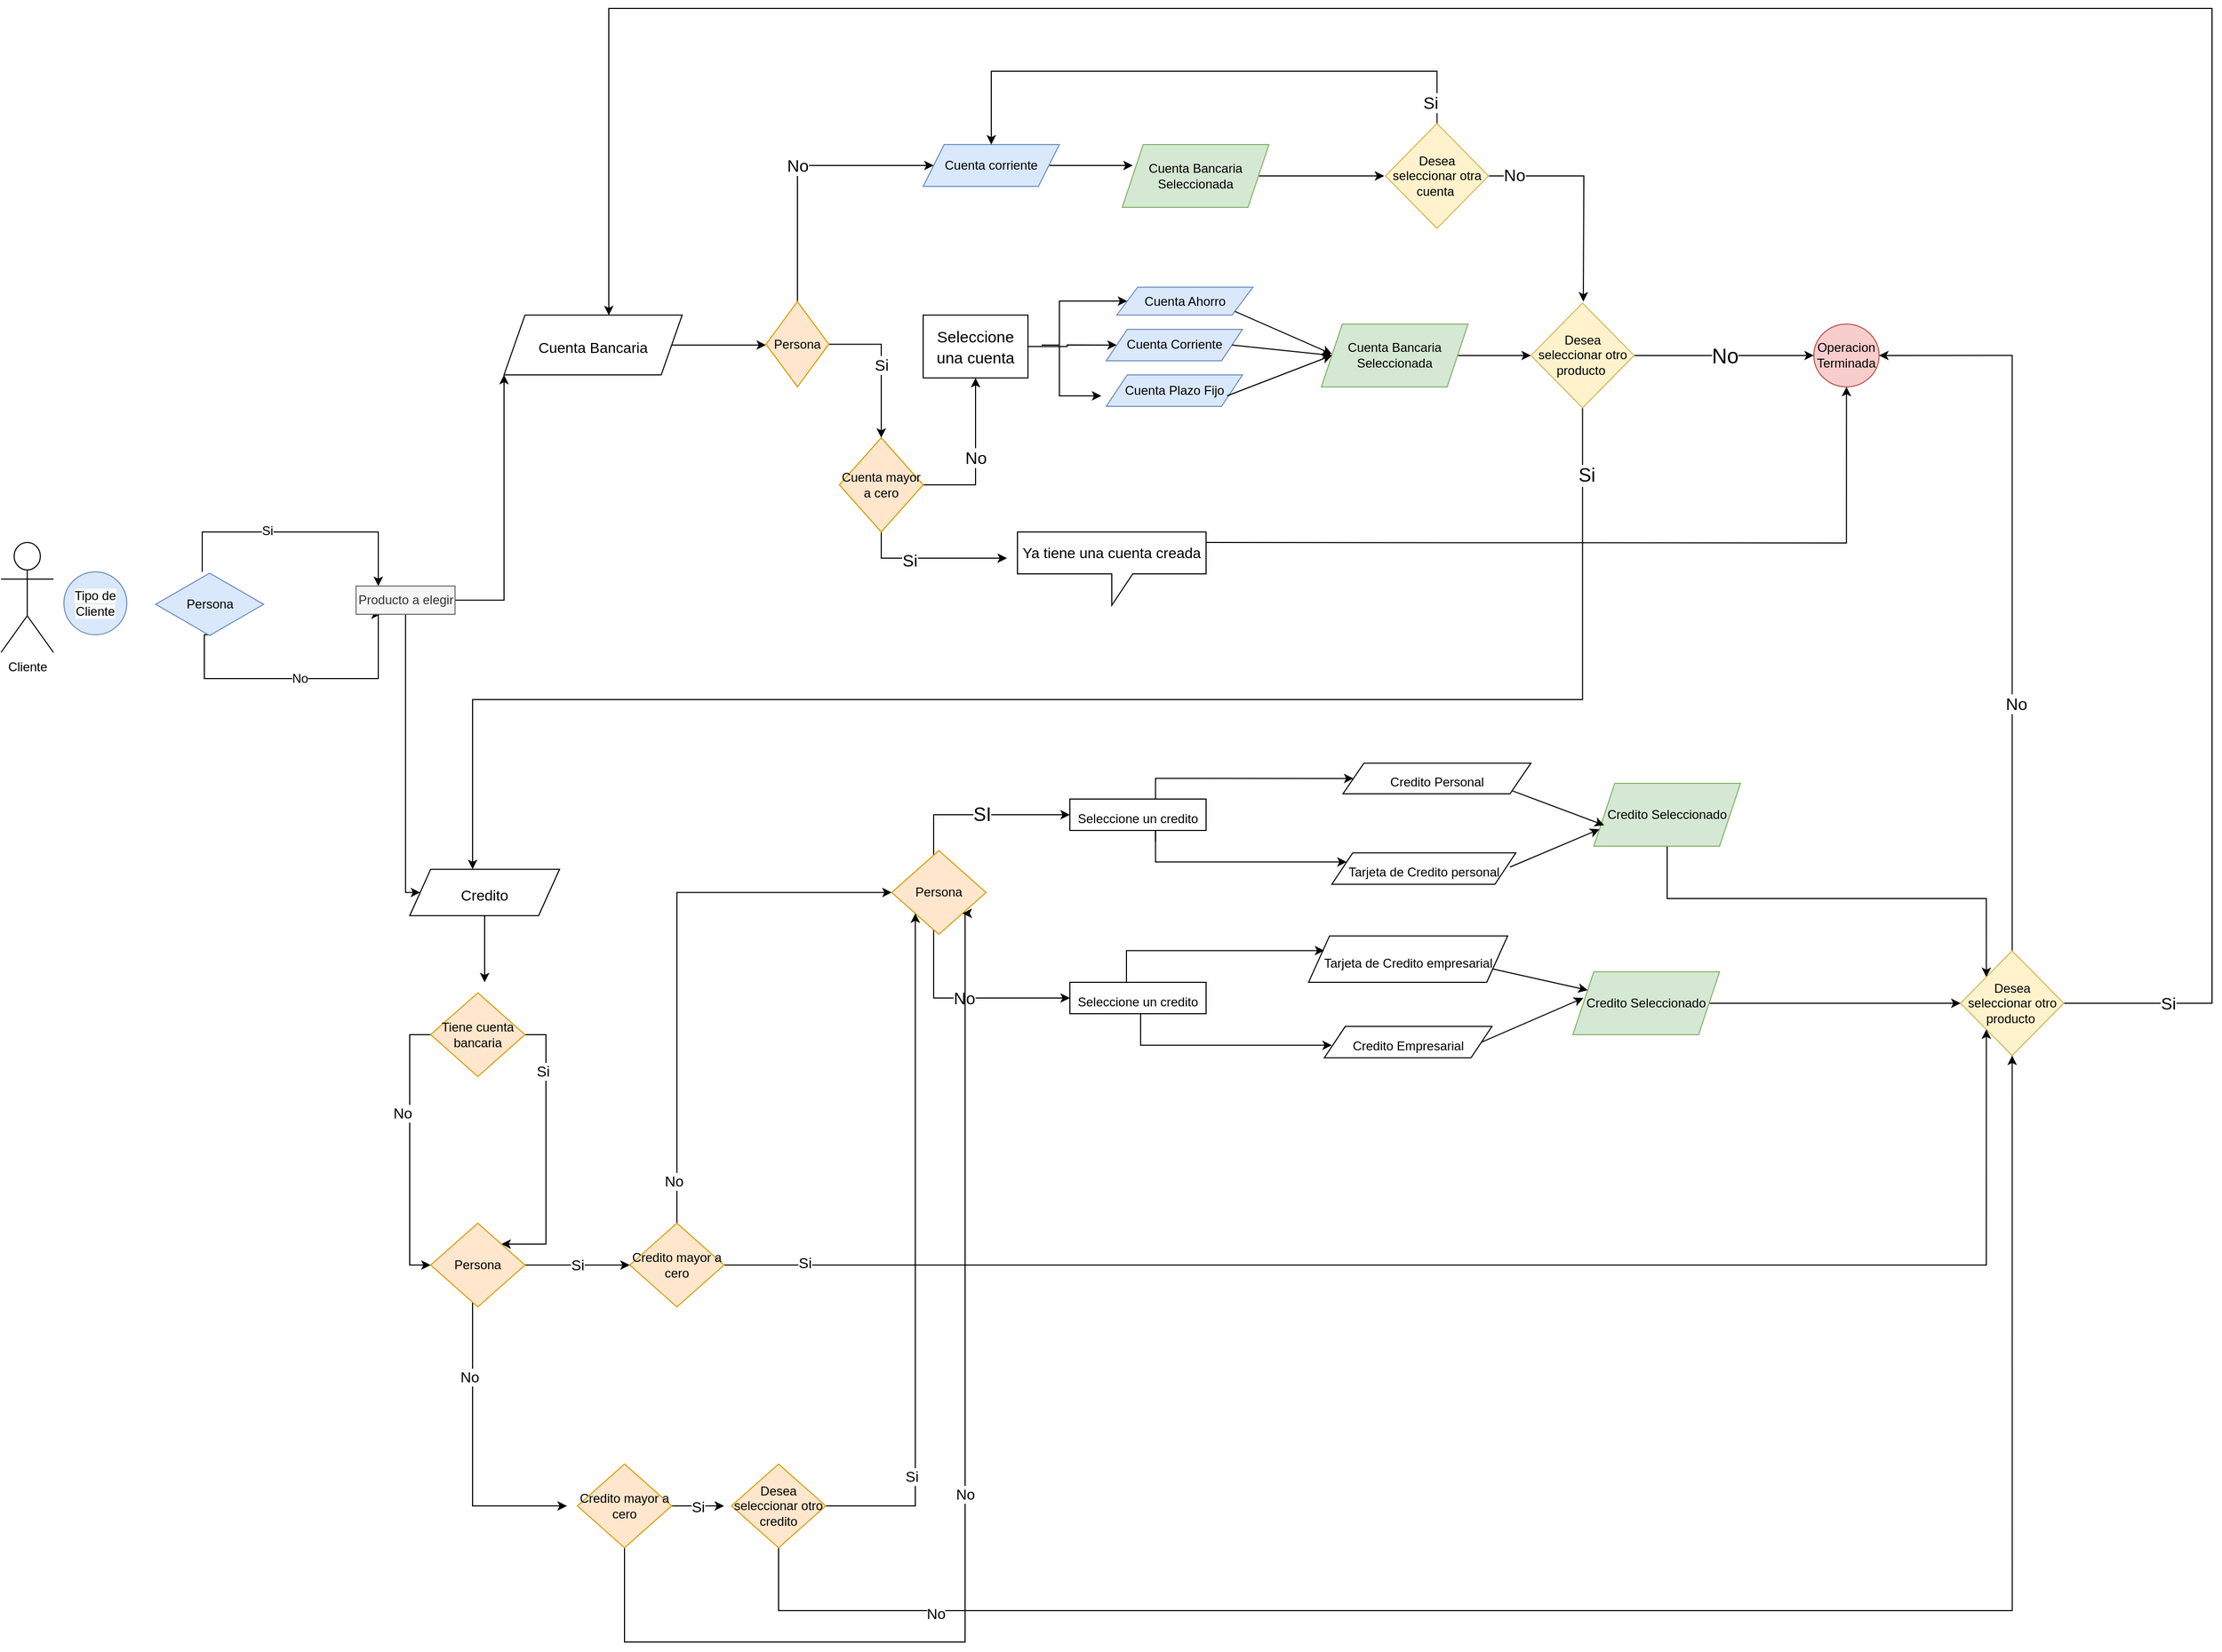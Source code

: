 <mxfile version="15.5.6" type="device"><diagram id="85hzBgnGjxEARyZUxA_-" name="Page-1"><mxGraphModel dx="2474" dy="1244" grid="1" gridSize="10" guides="1" tooltips="1" connect="1" arrows="1" fold="1" page="1" pageScale="1" pageWidth="827" pageHeight="1169" math="0" shadow="0"><root><mxCell id="0"/><mxCell id="1" parent="0"/><mxCell id="vWpga4-XHP09xisrrUFR-12" value="Cliente" style="shape=umlActor;verticalLabelPosition=bottom;verticalAlign=top;html=1;outlineConnect=0;" parent="1" vertex="1"><mxGeometry x="40" y="650" width="50" height="105" as="geometry"/></mxCell><mxCell id="ERQ8CNW1pSqCCjBBhdKQ-102" value="" style="edgeStyle=orthogonalEdgeStyle;rounded=0;orthogonalLoop=1;jettySize=auto;html=1;fontSize=12;" parent="1" source="vWpga4-XHP09xisrrUFR-52" target="ERQ8CNW1pSqCCjBBhdKQ-15" edge="1"><mxGeometry relative="1" as="geometry"><Array as="points"><mxPoint x="232" y="640"/><mxPoint x="400" y="640"/></Array></mxGeometry></mxCell><mxCell id="ERQ8CNW1pSqCCjBBhdKQ-103" value="Si" style="edgeLabel;html=1;align=center;verticalAlign=middle;resizable=0;points=[];fontSize=12;" parent="ERQ8CNW1pSqCCjBBhdKQ-102" vertex="1" connectable="0"><mxGeometry x="-0.229" y="1" relative="1" as="geometry"><mxPoint as="offset"/></mxGeometry></mxCell><mxCell id="ERQ8CNW1pSqCCjBBhdKQ-104" value="No" style="edgeStyle=orthogonalEdgeStyle;rounded=0;orthogonalLoop=1;jettySize=auto;html=1;fontSize=12;entryX=0.25;entryY=1;entryDx=0;entryDy=0;exitX=0.519;exitY=0.969;exitDx=0;exitDy=0;exitPerimeter=0;" parent="1" source="vWpga4-XHP09xisrrUFR-52" target="ERQ8CNW1pSqCCjBBhdKQ-15" edge="1"><mxGeometry relative="1" as="geometry"><mxPoint x="241.25" y="820" as="targetPoint"/><Array as="points"><mxPoint x="234" y="738"/><mxPoint x="234" y="780"/><mxPoint x="400" y="780"/><mxPoint x="400" y="719"/></Array></mxGeometry></mxCell><mxCell id="vWpga4-XHP09xisrrUFR-52" value="Persona" style="html=1;whiteSpace=wrap;aspect=fixed;shape=isoRectangle;fillColor=#dae8fc;strokeColor=#6c8ebf;" parent="1" vertex="1"><mxGeometry x="187.5" y="678.12" width="103.13" height="61.88" as="geometry"/></mxCell><mxCell id="ERQ8CNW1pSqCCjBBhdKQ-5" style="edgeStyle=orthogonalEdgeStyle;rounded=0;orthogonalLoop=1;jettySize=auto;html=1;exitX=1;exitY=0;exitDx=0;exitDy=0;exitPerimeter=0;entryX=1;entryY=0;entryDx=0;entryDy=0;entryPerimeter=0;" parent="1" edge="1"><mxGeometry relative="1" as="geometry"><mxPoint x="238.75" y="741.88" as="targetPoint"/><mxPoint x="238.75" y="741.88" as="sourcePoint"/><Array as="points"/></mxGeometry></mxCell><mxCell id="ERQ8CNW1pSqCCjBBhdKQ-1" value="&#10;&#10;&lt;span style=&quot;color: rgb(0, 0, 0); font-family: helvetica; font-size: 12px; font-style: normal; font-weight: 400; letter-spacing: normal; text-align: center; text-indent: 0px; text-transform: none; word-spacing: 0px; background-color: rgb(248, 249, 250); display: inline; float: none;&quot;&gt;Tipo de Cliente&lt;/span&gt;&#10;&#10;" style="ellipse;whiteSpace=wrap;html=1;aspect=fixed;fillColor=#dae8fc;strokeColor=#6c8ebf;" parent="1" vertex="1"><mxGeometry x="100" y="678.12" width="60" height="60" as="geometry"/></mxCell><mxCell id="ERQ8CNW1pSqCCjBBhdKQ-191" style="edgeStyle=orthogonalEdgeStyle;rounded=0;orthogonalLoop=1;jettySize=auto;html=1;fontSize=18;strokeWidth=1;" parent="1" source="ERQ8CNW1pSqCCjBBhdKQ-15" target="ERQ8CNW1pSqCCjBBhdKQ-75" edge="1"><mxGeometry relative="1" as="geometry"><Array as="points"><mxPoint x="520" y="705"/></Array></mxGeometry></mxCell><mxCell id="ERQ8CNW1pSqCCjBBhdKQ-279" style="edgeStyle=orthogonalEdgeStyle;rounded=0;orthogonalLoop=1;jettySize=auto;html=1;entryX=0;entryY=0.5;entryDx=0;entryDy=0;fontSize=16;strokeWidth=1;" parent="1" source="ERQ8CNW1pSqCCjBBhdKQ-15" target="ERQ8CNW1pSqCCjBBhdKQ-72" edge="1"><mxGeometry relative="1" as="geometry"><Array as="points"><mxPoint x="426" y="984"/></Array></mxGeometry></mxCell><mxCell id="ERQ8CNW1pSqCCjBBhdKQ-15" value="Producto a elegir" style="whiteSpace=wrap;html=1;fillColor=#f5f5f5;fontColor=#333333;strokeColor=#666666;" parent="1" vertex="1"><mxGeometry x="378.75" y="691.62" width="94.5" height="27" as="geometry"/></mxCell><mxCell id="ERQ8CNW1pSqCCjBBhdKQ-162" style="edgeStyle=orthogonalEdgeStyle;rounded=0;orthogonalLoop=1;jettySize=auto;html=1;entryX=0;entryY=0.5;entryDx=0;entryDy=0;fontSize=15;" parent="1" target="ERQ8CNW1pSqCCjBBhdKQ-33" edge="1"><mxGeometry relative="1" as="geometry"><mxPoint x="1033" y="461.5" as="sourcePoint"/><Array as="points"><mxPoint x="1050" y="461"/><mxPoint x="1050" y="420"/></Array></mxGeometry></mxCell><mxCell id="ERQ8CNW1pSqCCjBBhdKQ-164" style="edgeStyle=orthogonalEdgeStyle;rounded=0;orthogonalLoop=1;jettySize=auto;html=1;entryX=0;entryY=0.5;entryDx=0;entryDy=0;fontSize=15;exitX=1;exitY=0.5;exitDx=0;exitDy=0;" parent="1" source="ERQ8CNW1pSqCCjBBhdKQ-289" target="ERQ8CNW1pSqCCjBBhdKQ-30" edge="1"><mxGeometry relative="1" as="geometry"><mxPoint x="1033" y="461.5" as="sourcePoint"/></mxGeometry></mxCell><mxCell id="ERQ8CNW1pSqCCjBBhdKQ-165" style="edgeStyle=orthogonalEdgeStyle;rounded=0;orthogonalLoop=1;jettySize=auto;html=1;fontSize=15;" parent="1" edge="1"><mxGeometry relative="1" as="geometry"><mxPoint x="1033" y="461.5" as="sourcePoint"/><mxPoint x="1090" y="510" as="targetPoint"/><Array as="points"><mxPoint x="1050" y="461"/><mxPoint x="1050" y="510"/></Array></mxGeometry></mxCell><mxCell id="ERQ8CNW1pSqCCjBBhdKQ-30" value="Cuenta Corriente" style="shape=parallelogram;perimeter=parallelogramPerimeter;whiteSpace=wrap;html=1;fixedSize=1;fillColor=#dae8fc;strokeColor=#6c8ebf;" parent="1" vertex="1"><mxGeometry x="1094.75" y="446.44" width="130" height="30.01" as="geometry"/></mxCell><mxCell id="ERQ8CNW1pSqCCjBBhdKQ-32" value="Cuenta Plazo Fijo" style="shape=parallelogram;perimeter=parallelogramPerimeter;whiteSpace=wrap;html=1;fixedSize=1;fillColor=#dae8fc;strokeColor=#6c8ebf;" parent="1" vertex="1"><mxGeometry x="1094.75" y="490" width="130" height="30.01" as="geometry"/></mxCell><mxCell id="ERQ8CNW1pSqCCjBBhdKQ-33" value="Cuenta Ahorro" style="shape=parallelogram;perimeter=parallelogramPerimeter;whiteSpace=wrap;html=1;fixedSize=1;fillColor=#dae8fc;strokeColor=#6c8ebf;" parent="1" vertex="1"><mxGeometry x="1104.75" y="406.19" width="130" height="26.69" as="geometry"/></mxCell><mxCell id="ERQ8CNW1pSqCCjBBhdKQ-44" value="" style="edgeStyle=orthogonalEdgeStyle;rounded=0;orthogonalLoop=1;jettySize=auto;html=1;" parent="1" source="ERQ8CNW1pSqCCjBBhdKQ-38" target="ERQ8CNW1pSqCCjBBhdKQ-43" edge="1"><mxGeometry relative="1" as="geometry"/></mxCell><mxCell id="ERQ8CNW1pSqCCjBBhdKQ-38" value="Cuenta Bancaria Seleccionada" style="shape=parallelogram;perimeter=parallelogramPerimeter;whiteSpace=wrap;html=1;fixedSize=1;fillColor=#d5e8d4;strokeColor=#82b366;" parent="1" vertex="1"><mxGeometry x="1300" y="441.44" width="140" height="60" as="geometry"/></mxCell><mxCell id="ERQ8CNW1pSqCCjBBhdKQ-69" value="No" style="edgeStyle=orthogonalEdgeStyle;rounded=0;orthogonalLoop=1;jettySize=auto;html=1;fontSize=20;" parent="1" source="ERQ8CNW1pSqCCjBBhdKQ-43" target="ERQ8CNW1pSqCCjBBhdKQ-68" edge="1"><mxGeometry relative="1" as="geometry"/></mxCell><mxCell id="ERQ8CNW1pSqCCjBBhdKQ-199" style="edgeStyle=orthogonalEdgeStyle;rounded=0;orthogonalLoop=1;jettySize=auto;html=1;fontSize=18;strokeWidth=1;" parent="1" source="ERQ8CNW1pSqCCjBBhdKQ-43" edge="1"><mxGeometry relative="1" as="geometry"><mxPoint x="490" y="962" as="targetPoint"/><Array as="points"><mxPoint x="1549" y="800"/><mxPoint x="490" y="800"/><mxPoint x="490" y="962"/></Array></mxGeometry></mxCell><mxCell id="ERQ8CNW1pSqCCjBBhdKQ-200" value="Si" style="edgeLabel;html=1;align=center;verticalAlign=middle;resizable=0;points=[];fontSize=18;" parent="ERQ8CNW1pSqCCjBBhdKQ-199" vertex="1" connectable="0"><mxGeometry x="-0.915" y="3" relative="1" as="geometry"><mxPoint y="1" as="offset"/></mxGeometry></mxCell><mxCell id="ERQ8CNW1pSqCCjBBhdKQ-43" value="Desea seleccionar otro producto&amp;nbsp;" style="rhombus;whiteSpace=wrap;html=1;fillColor=#fff2cc;strokeColor=#d6b656;" parent="1" vertex="1"><mxGeometry x="1500" y="421.44" width="98.5" height="100" as="geometry"/></mxCell><mxCell id="ERQ8CNW1pSqCCjBBhdKQ-68" value="&lt;span&gt;Operacion Terminada&lt;/span&gt;" style="ellipse;whiteSpace=wrap;html=1;fillColor=#f8cecc;strokeColor=#b85450;" parent="1" vertex="1"><mxGeometry x="1770" y="441.44" width="62.25" height="60" as="geometry"/></mxCell><mxCell id="ERQ8CNW1pSqCCjBBhdKQ-307" style="edgeStyle=orthogonalEdgeStyle;rounded=0;orthogonalLoop=1;jettySize=auto;html=1;fontSize=14;strokeWidth=1;" parent="1" source="ERQ8CNW1pSqCCjBBhdKQ-72" edge="1"><mxGeometry relative="1" as="geometry"><mxPoint x="501.5" y="1070" as="targetPoint"/></mxGeometry></mxCell><mxCell id="ERQ8CNW1pSqCCjBBhdKQ-72" value="&lt;font style=&quot;font-size: 14px&quot;&gt;Credito&lt;/font&gt;" style="shape=parallelogram;perimeter=parallelogramPerimeter;whiteSpace=wrap;html=1;fixedSize=1;fontSize=20;" parent="1" vertex="1"><mxGeometry x="430" y="962.08" width="143" height="44.31" as="geometry"/></mxCell><mxCell id="ERQ8CNW1pSqCCjBBhdKQ-159" style="edgeStyle=orthogonalEdgeStyle;rounded=0;orthogonalLoop=1;jettySize=auto;html=1;fontSize=15;" parent="1" source="ERQ8CNW1pSqCCjBBhdKQ-75" edge="1"><mxGeometry relative="1" as="geometry"><mxPoint x="770" y="461.44" as="targetPoint"/></mxGeometry></mxCell><mxCell id="ERQ8CNW1pSqCCjBBhdKQ-75" value="&lt;span style=&quot;font-size: 14px&quot;&gt;Cuenta Bancaria&lt;/span&gt;" style="shape=parallelogram;perimeter=parallelogramPerimeter;whiteSpace=wrap;html=1;fixedSize=1;fontSize=20;" parent="1" vertex="1"><mxGeometry x="520" y="432.88" width="170" height="57.12" as="geometry"/></mxCell><mxCell id="ERQ8CNW1pSqCCjBBhdKQ-125" style="edgeStyle=orthogonalEdgeStyle;rounded=0;orthogonalLoop=1;jettySize=auto;html=1;entryX=0;entryY=0.5;entryDx=0;entryDy=0;fontSize=15;" parent="1" source="ERQ8CNW1pSqCCjBBhdKQ-77" target="ERQ8CNW1pSqCCjBBhdKQ-79" edge="1"><mxGeometry relative="1" as="geometry"><Array as="points"><mxPoint x="1141.75" y="935.69"/><mxPoint x="1141.75" y="909.69"/></Array></mxGeometry></mxCell><mxCell id="ERQ8CNW1pSqCCjBBhdKQ-126" style="edgeStyle=orthogonalEdgeStyle;rounded=0;orthogonalLoop=1;jettySize=auto;html=1;entryX=0;entryY=0.25;entryDx=0;entryDy=0;fontSize=15;" parent="1" source="ERQ8CNW1pSqCCjBBhdKQ-77" target="ERQ8CNW1pSqCCjBBhdKQ-87" edge="1"><mxGeometry relative="1" as="geometry"><Array as="points"><mxPoint x="1141.75" y="935.69"/><mxPoint x="1141.75" y="954.69"/></Array></mxGeometry></mxCell><mxCell id="ERQ8CNW1pSqCCjBBhdKQ-77" value="&lt;span style=&quot;font-size: 12px&quot;&gt;Seleccione un credito&lt;/span&gt;" style="whiteSpace=wrap;html=1;fontSize=20;" parent="1" vertex="1"><mxGeometry x="1060" y="895" width="130" height="30" as="geometry"/></mxCell><mxCell id="ERQ8CNW1pSqCCjBBhdKQ-79" value="&lt;font style=&quot;font-size: 12px&quot;&gt;Credito Personal&lt;/font&gt;" style="shape=parallelogram;perimeter=parallelogramPerimeter;whiteSpace=wrap;html=1;fixedSize=1;fontSize=20;" parent="1" vertex="1"><mxGeometry x="1320.63" y="860.69" width="179.37" height="29.31" as="geometry"/></mxCell><mxCell id="ERQ8CNW1pSqCCjBBhdKQ-87" value="&lt;font style=&quot;font-size: 12px&quot;&gt;Tarjeta de Credito personal&lt;/font&gt;" style="shape=parallelogram;perimeter=parallelogramPerimeter;whiteSpace=wrap;html=1;fixedSize=1;fontSize=20;" parent="1" vertex="1"><mxGeometry x="1310" y="946.39" width="175.63" height="30" as="geometry"/></mxCell><mxCell id="ERQ8CNW1pSqCCjBBhdKQ-143" value="Si" style="edgeStyle=orthogonalEdgeStyle;rounded=0;orthogonalLoop=1;jettySize=auto;html=1;entryX=0.5;entryY=0;entryDx=0;entryDy=0;fontSize=15;" parent="1" source="ERQ8CNW1pSqCCjBBhdKQ-105" target="ERQ8CNW1pSqCCjBBhdKQ-281" edge="1"><mxGeometry relative="1" as="geometry"><mxPoint x="910" y="461.445" as="targetPoint"/></mxGeometry></mxCell><mxCell id="ERQ8CNW1pSqCCjBBhdKQ-261" value="No" style="edgeStyle=orthogonalEdgeStyle;rounded=0;orthogonalLoop=1;jettySize=auto;html=1;fontSize=16;strokeWidth=1;" parent="1" source="ERQ8CNW1pSqCCjBBhdKQ-105" target="ERQ8CNW1pSqCCjBBhdKQ-111" edge="1"><mxGeometry relative="1" as="geometry"><mxPoint x="800" y="340.72" as="targetPoint"/><Array as="points"><mxPoint x="800" y="290"/></Array></mxGeometry></mxCell><mxCell id="ERQ8CNW1pSqCCjBBhdKQ-105" value="Persona" style="rhombus;whiteSpace=wrap;html=1;strokeColor=#d79b00;fillColor=#ffe6cc;" parent="1" vertex="1"><mxGeometry x="770" y="420" width="60" height="81.44" as="geometry"/></mxCell><mxCell id="ERQ8CNW1pSqCCjBBhdKQ-255" style="edgeStyle=orthogonalEdgeStyle;rounded=0;orthogonalLoop=1;jettySize=auto;html=1;fontSize=16;strokeWidth=1;" parent="1" source="ERQ8CNW1pSqCCjBBhdKQ-111" edge="1"><mxGeometry relative="1" as="geometry"><mxPoint x="1120" y="290" as="targetPoint"/></mxGeometry></mxCell><mxCell id="ERQ8CNW1pSqCCjBBhdKQ-111" value="Cuenta corriente" style="shape=parallelogram;perimeter=parallelogramPerimeter;whiteSpace=wrap;html=1;fixedSize=1;strokeColor=#6c8ebf;fillColor=#dae8fc;" parent="1" vertex="1"><mxGeometry x="920" y="270" width="130" height="40" as="geometry"/></mxCell><mxCell id="ERQ8CNW1pSqCCjBBhdKQ-116" value="&lt;font style=&quot;font-size: 12px&quot;&gt;Credito Empresarial&lt;/font&gt;" style="shape=parallelogram;perimeter=parallelogramPerimeter;whiteSpace=wrap;html=1;fixedSize=1;fontSize=20;" parent="1" vertex="1"><mxGeometry x="1302.81" y="1112.18" width="160" height="29.98" as="geometry"/></mxCell><mxCell id="ERQ8CNW1pSqCCjBBhdKQ-204" value="SI" style="edgeStyle=orthogonalEdgeStyle;rounded=0;orthogonalLoop=1;jettySize=auto;html=1;entryX=0;entryY=0.5;entryDx=0;entryDy=0;fontSize=18;strokeWidth=1;" parent="1" source="ERQ8CNW1pSqCCjBBhdKQ-117" target="ERQ8CNW1pSqCCjBBhdKQ-77" edge="1"><mxGeometry relative="1" as="geometry"><Array as="points"><mxPoint x="930" y="910"/></Array></mxGeometry></mxCell><mxCell id="ERQ8CNW1pSqCCjBBhdKQ-212" style="edgeStyle=orthogonalEdgeStyle;rounded=0;orthogonalLoop=1;jettySize=auto;html=1;entryX=0;entryY=0.5;entryDx=0;entryDy=0;fontSize=18;strokeWidth=1;" parent="1" source="ERQ8CNW1pSqCCjBBhdKQ-117" target="ERQ8CNW1pSqCCjBBhdKQ-211" edge="1"><mxGeometry relative="1" as="geometry"><Array as="points"><mxPoint x="930" y="1085"/></Array></mxGeometry></mxCell><mxCell id="ERQ8CNW1pSqCCjBBhdKQ-213" value="&lt;font style=&quot;font-size: 16px&quot;&gt;No&lt;/font&gt;" style="edgeLabel;html=1;align=center;verticalAlign=middle;resizable=0;points=[];fontSize=18;" parent="ERQ8CNW1pSqCCjBBhdKQ-212" vertex="1" connectable="0"><mxGeometry x="-0.038" relative="1" as="geometry"><mxPoint as="offset"/></mxGeometry></mxCell><mxCell id="ERQ8CNW1pSqCCjBBhdKQ-117" value="Persona" style="rhombus;whiteSpace=wrap;html=1;strokeColor=#d79b00;fillColor=#ffe6cc;" parent="1" vertex="1"><mxGeometry x="890" y="944.23" width="90" height="80" as="geometry"/></mxCell><mxCell id="ERQ8CNW1pSqCCjBBhdKQ-272" style="edgeStyle=orthogonalEdgeStyle;rounded=0;orthogonalLoop=1;jettySize=auto;html=1;fontSize=16;strokeWidth=1;exitX=0.5;exitY=1;exitDx=0;exitDy=0;entryX=0;entryY=0;entryDx=0;entryDy=0;" parent="1" source="ERQ8CNW1pSqCCjBBhdKQ-127" target="ERQ8CNW1pSqCCjBBhdKQ-128" edge="1"><mxGeometry relative="1" as="geometry"><mxPoint x="1890" y="1030" as="targetPoint"/></mxGeometry></mxCell><mxCell id="ERQ8CNW1pSqCCjBBhdKQ-127" value="Credito Seleccionado" style="shape=parallelogram;perimeter=parallelogramPerimeter;whiteSpace=wrap;html=1;fixedSize=1;fillColor=#d5e8d4;strokeColor=#82b366;" parent="1" vertex="1"><mxGeometry x="1560" y="880" width="140" height="60" as="geometry"/></mxCell><mxCell id="ERQ8CNW1pSqCCjBBhdKQ-232" style="edgeStyle=orthogonalEdgeStyle;rounded=0;orthogonalLoop=1;jettySize=auto;html=1;fontSize=16;strokeWidth=1;" parent="1" source="ERQ8CNW1pSqCCjBBhdKQ-128" edge="1"><mxGeometry relative="1" as="geometry"><mxPoint x="620" y="433" as="targetPoint"/><Array as="points"><mxPoint x="2150" y="1090"/><mxPoint x="2150" y="140"/><mxPoint x="620" y="140"/></Array></mxGeometry></mxCell><mxCell id="ERQ8CNW1pSqCCjBBhdKQ-233" value="Si" style="edgeLabel;html=1;align=center;verticalAlign=middle;resizable=0;points=[];fontSize=16;" parent="ERQ8CNW1pSqCCjBBhdKQ-232" vertex="1" connectable="0"><mxGeometry x="-0.932" relative="1" as="geometry"><mxPoint as="offset"/></mxGeometry></mxCell><mxCell id="ERQ8CNW1pSqCCjBBhdKQ-234" style="edgeStyle=orthogonalEdgeStyle;rounded=0;orthogonalLoop=1;jettySize=auto;html=1;entryX=1;entryY=0.5;entryDx=0;entryDy=0;fontSize=16;strokeWidth=1;" parent="1" source="ERQ8CNW1pSqCCjBBhdKQ-128" target="ERQ8CNW1pSqCCjBBhdKQ-68" edge="1"><mxGeometry relative="1" as="geometry"><Array as="points"><mxPoint x="1959" y="471"/></Array></mxGeometry></mxCell><mxCell id="ERQ8CNW1pSqCCjBBhdKQ-235" value="No" style="edgeLabel;html=1;align=center;verticalAlign=middle;resizable=0;points=[];fontSize=16;" parent="ERQ8CNW1pSqCCjBBhdKQ-234" vertex="1" connectable="0"><mxGeometry x="-0.325" y="-3" relative="1" as="geometry"><mxPoint y="-1" as="offset"/></mxGeometry></mxCell><mxCell id="ERQ8CNW1pSqCCjBBhdKQ-128" value="Desea seleccionar otro producto&amp;nbsp;" style="rhombus;whiteSpace=wrap;html=1;fillColor=#fff2cc;strokeColor=#d6b656;" parent="1" vertex="1"><mxGeometry x="1910" y="1040.0" width="98.5" height="100" as="geometry"/></mxCell><mxCell id="ERQ8CNW1pSqCCjBBhdKQ-147" value="&lt;font style=&quot;font-size: 12px&quot;&gt;Tarjeta de Credito empresarial&lt;/font&gt;" style="shape=parallelogram;perimeter=parallelogramPerimeter;whiteSpace=wrap;html=1;fixedSize=1;fontSize=20;" parent="1" vertex="1"><mxGeometry x="1287.81" y="1025.69" width="190" height="44.29" as="geometry"/></mxCell><mxCell id="ERQ8CNW1pSqCCjBBhdKQ-180" value="" style="endArrow=classic;html=1;rounded=0;fontSize=15;entryX=0;entryY=0.5;entryDx=0;entryDy=0;" parent="1" target="ERQ8CNW1pSqCCjBBhdKQ-38" edge="1"><mxGeometry width="50" height="50" relative="1" as="geometry"><mxPoint x="1210" y="510" as="sourcePoint"/><mxPoint x="920" y="600" as="targetPoint"/></mxGeometry></mxCell><mxCell id="ERQ8CNW1pSqCCjBBhdKQ-181" value="" style="endArrow=classic;html=1;rounded=0;fontSize=15;entryX=0;entryY=0.5;entryDx=0;entryDy=0;exitX=1;exitY=0.5;exitDx=0;exitDy=0;" parent="1" source="ERQ8CNW1pSqCCjBBhdKQ-30" target="ERQ8CNW1pSqCCjBBhdKQ-38" edge="1"><mxGeometry width="50" height="50" relative="1" as="geometry"><mxPoint x="1230.38" y="471.44" as="sourcePoint"/><mxPoint x="1330.38" y="432.88" as="targetPoint"/></mxGeometry></mxCell><mxCell id="ERQ8CNW1pSqCCjBBhdKQ-182" value="" style="endArrow=classic;html=1;rounded=0;fontSize=15;exitX=1;exitY=1;exitDx=0;exitDy=0;" parent="1" source="ERQ8CNW1pSqCCjBBhdKQ-33" edge="1"><mxGeometry width="50" height="50" relative="1" as="geometry"><mxPoint x="1224.75" y="471.445" as="sourcePoint"/><mxPoint x="1310" y="470" as="targetPoint"/></mxGeometry></mxCell><mxCell id="ERQ8CNW1pSqCCjBBhdKQ-211" value="&lt;span style=&quot;font-size: 12px&quot;&gt;Seleccione un credito&lt;/span&gt;" style="whiteSpace=wrap;html=1;fontSize=20;" parent="1" vertex="1"><mxGeometry x="1060" y="1070" width="130" height="30" as="geometry"/></mxCell><mxCell id="ERQ8CNW1pSqCCjBBhdKQ-214" style="edgeStyle=orthogonalEdgeStyle;rounded=0;orthogonalLoop=1;jettySize=auto;html=1;entryX=0;entryY=0.25;entryDx=0;entryDy=0;fontSize=15;" parent="1" edge="1"><mxGeometry relative="1" as="geometry"><mxPoint x="1127.516" y="1100" as="sourcePoint"/><mxPoint x="1310.002" y="1130.102" as="targetPoint"/><Array as="points"><mxPoint x="1127.56" y="1110.69"/><mxPoint x="1127.56" y="1129.69"/></Array></mxGeometry></mxCell><mxCell id="ERQ8CNW1pSqCCjBBhdKQ-215" style="edgeStyle=orthogonalEdgeStyle;rounded=0;orthogonalLoop=1;jettySize=auto;html=1;entryX=0;entryY=0.5;entryDx=0;entryDy=0;fontSize=15;" parent="1" edge="1"><mxGeometry relative="1" as="geometry"><mxPoint x="1114" y="1070" as="sourcePoint"/><mxPoint x="1302.81" y="1039.695" as="targetPoint"/><Array as="points"><mxPoint x="1114" y="1040"/></Array></mxGeometry></mxCell><mxCell id="ERQ8CNW1pSqCCjBBhdKQ-223" value="" style="endArrow=classic;html=1;rounded=0;fontSize=16;strokeWidth=1;entryX=0;entryY=0.75;entryDx=0;entryDy=0;" parent="1" target="ERQ8CNW1pSqCCjBBhdKQ-127" edge="1"><mxGeometry width="50" height="50" relative="1" as="geometry"><mxPoint x="1480" y="960" as="sourcePoint"/><mxPoint x="1560" y="920" as="targetPoint"/></mxGeometry></mxCell><mxCell id="ERQ8CNW1pSqCCjBBhdKQ-224" value="" style="endArrow=classic;html=1;rounded=0;fontSize=16;strokeWidth=1;exitX=1;exitY=1;exitDx=0;exitDy=0;entryX=0.071;entryY=0.667;entryDx=0;entryDy=0;entryPerimeter=0;" parent="1" source="ERQ8CNW1pSqCCjBBhdKQ-79" target="ERQ8CNW1pSqCCjBBhdKQ-127" edge="1"><mxGeometry width="50" height="50" relative="1" as="geometry"><mxPoint x="1490" y="970" as="sourcePoint"/><mxPoint x="1570" y="930" as="targetPoint"/></mxGeometry></mxCell><mxCell id="ERQ8CNW1pSqCCjBBhdKQ-231" style="edgeStyle=orthogonalEdgeStyle;rounded=0;orthogonalLoop=1;jettySize=auto;html=1;entryX=0;entryY=0.5;entryDx=0;entryDy=0;fontSize=16;strokeWidth=1;" parent="1" source="ERQ8CNW1pSqCCjBBhdKQ-226" target="ERQ8CNW1pSqCCjBBhdKQ-128" edge="1"><mxGeometry relative="1" as="geometry"/></mxCell><mxCell id="ERQ8CNW1pSqCCjBBhdKQ-226" value="Credito Seleccionado" style="shape=parallelogram;perimeter=parallelogramPerimeter;whiteSpace=wrap;html=1;fixedSize=1;fillColor=#d5e8d4;strokeColor=#82b366;" parent="1" vertex="1"><mxGeometry x="1540" y="1060" width="140" height="60" as="geometry"/></mxCell><mxCell id="ERQ8CNW1pSqCCjBBhdKQ-228" value="" style="endArrow=classic;html=1;rounded=0;fontSize=16;strokeWidth=1;exitX=1;exitY=0.75;exitDx=0;exitDy=0;" parent="1" source="ERQ8CNW1pSqCCjBBhdKQ-147" target="ERQ8CNW1pSqCCjBBhdKQ-226" edge="1"><mxGeometry width="50" height="50" relative="1" as="geometry"><mxPoint x="1420" y="1100" as="sourcePoint"/><mxPoint x="1470" y="1050" as="targetPoint"/></mxGeometry></mxCell><mxCell id="ERQ8CNW1pSqCCjBBhdKQ-229" value="" style="endArrow=classic;html=1;rounded=0;fontSize=16;strokeWidth=1;exitX=1;exitY=0.5;exitDx=0;exitDy=0;" parent="1" source="ERQ8CNW1pSqCCjBBhdKQ-116" edge="1"><mxGeometry width="50" height="50" relative="1" as="geometry"><mxPoint x="1500" y="1135" as="sourcePoint"/><mxPoint x="1550" y="1085" as="targetPoint"/></mxGeometry></mxCell><mxCell id="ERQ8CNW1pSqCCjBBhdKQ-258" style="edgeStyle=orthogonalEdgeStyle;rounded=0;orthogonalLoop=1;jettySize=auto;html=1;fontSize=16;strokeWidth=1;" parent="1" source="ERQ8CNW1pSqCCjBBhdKQ-244" edge="1"><mxGeometry relative="1" as="geometry"><mxPoint x="1360" y="300" as="targetPoint"/></mxGeometry></mxCell><mxCell id="ERQ8CNW1pSqCCjBBhdKQ-244" value="Cuenta Bancaria Seleccionada" style="shape=parallelogram;perimeter=parallelogramPerimeter;whiteSpace=wrap;html=1;fixedSize=1;fillColor=#d5e8d4;strokeColor=#82b366;" parent="1" vertex="1"><mxGeometry x="1110" y="270" width="140" height="60" as="geometry"/></mxCell><mxCell id="ERQ8CNW1pSqCCjBBhdKQ-246" style="edgeStyle=orthogonalEdgeStyle;rounded=0;orthogonalLoop=1;jettySize=auto;html=1;entryX=0.5;entryY=0;entryDx=0;entryDy=0;fontSize=16;strokeWidth=1;" parent="1" source="ERQ8CNW1pSqCCjBBhdKQ-245" target="ERQ8CNW1pSqCCjBBhdKQ-111" edge="1"><mxGeometry relative="1" as="geometry"><Array as="points"><mxPoint x="1410" y="200"/><mxPoint x="985" y="200"/></Array></mxGeometry></mxCell><mxCell id="ERQ8CNW1pSqCCjBBhdKQ-247" value="Si" style="edgeLabel;html=1;align=center;verticalAlign=middle;resizable=0;points=[];fontSize=16;" parent="ERQ8CNW1pSqCCjBBhdKQ-246" vertex="1" connectable="0"><mxGeometry x="-0.289" y="-2" relative="1" as="geometry"><mxPoint x="137" y="32" as="offset"/></mxGeometry></mxCell><mxCell id="ERQ8CNW1pSqCCjBBhdKQ-248" style="edgeStyle=orthogonalEdgeStyle;rounded=0;orthogonalLoop=1;jettySize=auto;html=1;fontSize=16;strokeWidth=1;" parent="1" source="ERQ8CNW1pSqCCjBBhdKQ-245" edge="1"><mxGeometry relative="1" as="geometry"><mxPoint x="1550" y="420" as="targetPoint"/></mxGeometry></mxCell><mxCell id="ERQ8CNW1pSqCCjBBhdKQ-249" value="No" style="edgeLabel;html=1;align=center;verticalAlign=middle;resizable=0;points=[];fontSize=16;" parent="ERQ8CNW1pSqCCjBBhdKQ-248" vertex="1" connectable="0"><mxGeometry x="-0.768" y="1" relative="1" as="geometry"><mxPoint as="offset"/></mxGeometry></mxCell><mxCell id="ERQ8CNW1pSqCCjBBhdKQ-245" value="Desea seleccionar otra cuenta&amp;nbsp;" style="rhombus;whiteSpace=wrap;html=1;fillColor=#fff2cc;strokeColor=#d6b656;" parent="1" vertex="1"><mxGeometry x="1361.07" y="250" width="98.5" height="100" as="geometry"/></mxCell><mxCell id="ERQ8CNW1pSqCCjBBhdKQ-308" style="edgeStyle=orthogonalEdgeStyle;rounded=0;orthogonalLoop=1;jettySize=auto;html=1;entryX=0;entryY=0.5;entryDx=0;entryDy=0;fontSize=14;strokeWidth=1;" parent="1" source="ERQ8CNW1pSqCCjBBhdKQ-262" target="ERQ8CNW1pSqCCjBBhdKQ-294" edge="1"><mxGeometry relative="1" as="geometry"><Array as="points"><mxPoint x="430" y="1120"/><mxPoint x="430" y="1340"/></Array></mxGeometry></mxCell><mxCell id="ERQ8CNW1pSqCCjBBhdKQ-309" value="No" style="edgeLabel;html=1;align=center;verticalAlign=middle;resizable=0;points=[];fontSize=14;" parent="ERQ8CNW1pSqCCjBBhdKQ-308" vertex="1" connectable="0"><mxGeometry x="-0.272" y="-7" relative="1" as="geometry"><mxPoint as="offset"/></mxGeometry></mxCell><mxCell id="ERQ8CNW1pSqCCjBBhdKQ-310" style="edgeStyle=orthogonalEdgeStyle;rounded=0;orthogonalLoop=1;jettySize=auto;html=1;entryX=1;entryY=0;entryDx=0;entryDy=0;fontSize=14;strokeWidth=1;" parent="1" source="ERQ8CNW1pSqCCjBBhdKQ-262" target="ERQ8CNW1pSqCCjBBhdKQ-294" edge="1"><mxGeometry relative="1" as="geometry"><Array as="points"><mxPoint x="560" y="1120"/><mxPoint x="560" y="1320"/></Array></mxGeometry></mxCell><mxCell id="ERQ8CNW1pSqCCjBBhdKQ-311" value="Si" style="edgeLabel;html=1;align=center;verticalAlign=middle;resizable=0;points=[];fontSize=14;" parent="ERQ8CNW1pSqCCjBBhdKQ-310" vertex="1" connectable="0"><mxGeometry x="-0.584" y="-3" relative="1" as="geometry"><mxPoint as="offset"/></mxGeometry></mxCell><mxCell id="ERQ8CNW1pSqCCjBBhdKQ-262" value="Tiene cuenta bancaria" style="rhombus;whiteSpace=wrap;html=1;strokeColor=#d79b00;fillColor=#ffe6cc;" parent="1" vertex="1"><mxGeometry x="450" y="1080" width="90" height="80" as="geometry"/></mxCell><mxCell id="ERQ8CNW1pSqCCjBBhdKQ-286" style="edgeStyle=orthogonalEdgeStyle;rounded=0;orthogonalLoop=1;jettySize=auto;html=1;fontSize=16;strokeWidth=1;" parent="1" source="ERQ8CNW1pSqCCjBBhdKQ-281" edge="1"><mxGeometry relative="1" as="geometry"><mxPoint x="1000" y="665" as="targetPoint"/><Array as="points"><mxPoint x="880" y="665"/></Array></mxGeometry></mxCell><mxCell id="ERQ8CNW1pSqCCjBBhdKQ-287" value="Si" style="edgeLabel;html=1;align=center;verticalAlign=middle;resizable=0;points=[];fontSize=16;" parent="ERQ8CNW1pSqCCjBBhdKQ-286" vertex="1" connectable="0"><mxGeometry x="-0.296" y="-2" relative="1" as="geometry"><mxPoint x="1" as="offset"/></mxGeometry></mxCell><mxCell id="ERQ8CNW1pSqCCjBBhdKQ-288" value="No" style="edgeStyle=orthogonalEdgeStyle;rounded=0;orthogonalLoop=1;jettySize=auto;html=1;fontSize=16;strokeWidth=1;entryX=0.5;entryY=1;entryDx=0;entryDy=0;" parent="1" source="ERQ8CNW1pSqCCjBBhdKQ-281" target="ERQ8CNW1pSqCCjBBhdKQ-289" edge="1"><mxGeometry relative="1" as="geometry"><mxPoint x="960" y="595" as="targetPoint"/><Array as="points"><mxPoint x="970" y="595"/></Array></mxGeometry></mxCell><mxCell id="ERQ8CNW1pSqCCjBBhdKQ-281" value="Cuenta mayor a cero" style="rhombus;whiteSpace=wrap;html=1;strokeColor=#d79b00;fillColor=#ffe6cc;" parent="1" vertex="1"><mxGeometry x="840" y="550" width="80" height="90" as="geometry"/></mxCell><mxCell id="ERQ8CNW1pSqCCjBBhdKQ-285" style="edgeStyle=orthogonalEdgeStyle;rounded=0;orthogonalLoop=1;jettySize=auto;html=1;entryX=0.5;entryY=1;entryDx=0;entryDy=0;fontSize=16;strokeWidth=1;" parent="1" target="ERQ8CNW1pSqCCjBBhdKQ-68" edge="1"><mxGeometry relative="1" as="geometry"><mxPoint x="1190" y="650" as="sourcePoint"/></mxGeometry></mxCell><mxCell id="ERQ8CNW1pSqCCjBBhdKQ-289" value="&lt;font style=&quot;font-size: 15px&quot;&gt;Seleccione una cuenta&lt;/font&gt;" style="rounded=0;whiteSpace=wrap;html=1;labelBackgroundColor=none;fontSize=16;" parent="1" vertex="1"><mxGeometry x="920" y="432.88" width="100" height="60" as="geometry"/></mxCell><mxCell id="ERQ8CNW1pSqCCjBBhdKQ-290" value="&lt;span&gt;Ya tiene una cuenta creada&lt;/span&gt;" style="shape=callout;whiteSpace=wrap;html=1;perimeter=calloutPerimeter;labelBackgroundColor=none;fontSize=14;" parent="1" vertex="1"><mxGeometry x="1010" y="640" width="180" height="70" as="geometry"/></mxCell><mxCell id="ERQ8CNW1pSqCCjBBhdKQ-314" style="edgeStyle=orthogonalEdgeStyle;rounded=0;orthogonalLoop=1;jettySize=auto;html=1;fontSize=14;strokeWidth=1;entryX=0;entryY=1;entryDx=0;entryDy=0;" parent="1" source="ERQ8CNW1pSqCCjBBhdKQ-293" target="ERQ8CNW1pSqCCjBBhdKQ-128" edge="1"><mxGeometry relative="1" as="geometry"><mxPoint x="1892.667" y="1130" as="targetPoint"/></mxGeometry></mxCell><mxCell id="ERQ8CNW1pSqCCjBBhdKQ-315" value="Si" style="edgeLabel;html=1;align=center;verticalAlign=middle;resizable=0;points=[];fontSize=14;" parent="ERQ8CNW1pSqCCjBBhdKQ-314" vertex="1" connectable="0"><mxGeometry x="-0.894" y="2" relative="1" as="geometry"><mxPoint x="1" as="offset"/></mxGeometry></mxCell><mxCell id="ERQ8CNW1pSqCCjBBhdKQ-316" style="edgeStyle=orthogonalEdgeStyle;rounded=0;orthogonalLoop=1;jettySize=auto;html=1;fontSize=14;strokeWidth=1;entryX=0;entryY=0.5;entryDx=0;entryDy=0;" parent="1" source="ERQ8CNW1pSqCCjBBhdKQ-293" target="ERQ8CNW1pSqCCjBBhdKQ-117" edge="1"><mxGeometry relative="1" as="geometry"><mxPoint x="685" y="990" as="targetPoint"/><Array as="points"><mxPoint x="685" y="984"/></Array></mxGeometry></mxCell><mxCell id="ERQ8CNW1pSqCCjBBhdKQ-317" value="No" style="edgeLabel;html=1;align=center;verticalAlign=middle;resizable=0;points=[];fontSize=14;" parent="ERQ8CNW1pSqCCjBBhdKQ-316" vertex="1" connectable="0"><mxGeometry x="-0.85" y="3" relative="1" as="geometry"><mxPoint y="-1" as="offset"/></mxGeometry></mxCell><mxCell id="ERQ8CNW1pSqCCjBBhdKQ-293" value="Credito mayor a cero" style="rhombus;whiteSpace=wrap;html=1;strokeColor=#d79b00;fillColor=#ffe6cc;" parent="1" vertex="1"><mxGeometry x="640" y="1300" width="90" height="80" as="geometry"/></mxCell><mxCell id="ERQ8CNW1pSqCCjBBhdKQ-295" value="Si" style="edgeStyle=orthogonalEdgeStyle;rounded=0;orthogonalLoop=1;jettySize=auto;html=1;entryX=0;entryY=0.5;entryDx=0;entryDy=0;fontSize=14;strokeWidth=1;" parent="1" source="ERQ8CNW1pSqCCjBBhdKQ-294" target="ERQ8CNW1pSqCCjBBhdKQ-293" edge="1"><mxGeometry relative="1" as="geometry"/></mxCell><mxCell id="ERQ8CNW1pSqCCjBBhdKQ-297" style="edgeStyle=orthogonalEdgeStyle;rounded=0;orthogonalLoop=1;jettySize=auto;html=1;fontSize=14;strokeWidth=1;" parent="1" source="ERQ8CNW1pSqCCjBBhdKQ-294" edge="1"><mxGeometry relative="1" as="geometry"><mxPoint x="580" y="1570" as="targetPoint"/><Array as="points"><mxPoint x="490" y="1570"/></Array></mxGeometry></mxCell><mxCell id="ERQ8CNW1pSqCCjBBhdKQ-298" value="No" style="edgeLabel;html=1;align=center;verticalAlign=middle;resizable=0;points=[];fontSize=14;" parent="ERQ8CNW1pSqCCjBBhdKQ-297" vertex="1" connectable="0"><mxGeometry x="-0.504" y="-3" relative="1" as="geometry"><mxPoint y="1" as="offset"/></mxGeometry></mxCell><mxCell id="ERQ8CNW1pSqCCjBBhdKQ-294" value="Persona" style="rhombus;whiteSpace=wrap;html=1;strokeColor=#d79b00;fillColor=#ffe6cc;" parent="1" vertex="1"><mxGeometry x="450" y="1300" width="90" height="80" as="geometry"/></mxCell><mxCell id="ERQ8CNW1pSqCCjBBhdKQ-300" style="edgeStyle=orthogonalEdgeStyle;rounded=0;orthogonalLoop=1;jettySize=auto;html=1;entryX=0.5;entryY=1;entryDx=0;entryDy=0;fontSize=14;strokeWidth=1;exitX=0.5;exitY=1;exitDx=0;exitDy=0;" parent="1" source="ERQ8CNW1pSqCCjBBhdKQ-322" target="ERQ8CNW1pSqCCjBBhdKQ-128" edge="1"><mxGeometry relative="1" as="geometry"><mxPoint x="990" y="1510" as="sourcePoint"/><Array as="points"><mxPoint x="782" y="1670"/><mxPoint x="1959" y="1670"/></Array></mxGeometry></mxCell><mxCell id="ERQ8CNW1pSqCCjBBhdKQ-302" value="No" style="edgeLabel;html=1;align=center;verticalAlign=middle;resizable=0;points=[];fontSize=14;" parent="ERQ8CNW1pSqCCjBBhdKQ-300" vertex="1" connectable="0"><mxGeometry x="-0.763" y="-3" relative="1" as="geometry"><mxPoint as="offset"/></mxGeometry></mxCell><mxCell id="ERQ8CNW1pSqCCjBBhdKQ-321" value="Si" style="edgeStyle=orthogonalEdgeStyle;rounded=0;orthogonalLoop=1;jettySize=auto;html=1;fontSize=14;strokeWidth=1;" parent="1" source="ERQ8CNW1pSqCCjBBhdKQ-320" edge="1"><mxGeometry relative="1" as="geometry"><mxPoint x="730" y="1570" as="targetPoint"/></mxGeometry></mxCell><mxCell id="ERQ8CNW1pSqCCjBBhdKQ-326" value="No" style="edgeStyle=orthogonalEdgeStyle;rounded=0;orthogonalLoop=1;jettySize=auto;html=1;fontSize=14;strokeWidth=1;entryX=1;entryY=1;entryDx=0;entryDy=0;" parent="1" source="ERQ8CNW1pSqCCjBBhdKQ-320" target="ERQ8CNW1pSqCCjBBhdKQ-117" edge="1"><mxGeometry relative="1" as="geometry"><mxPoint x="635" y="1710" as="targetPoint"/><Array as="points"><mxPoint x="635" y="1700"/><mxPoint x="960" y="1700"/><mxPoint x="960" y="1004"/></Array></mxGeometry></mxCell><mxCell id="ERQ8CNW1pSqCCjBBhdKQ-320" value="Credito mayor a cero" style="rhombus;whiteSpace=wrap;html=1;strokeColor=#d79b00;fillColor=#ffe6cc;" parent="1" vertex="1"><mxGeometry x="590" y="1530" width="90" height="80" as="geometry"/></mxCell><mxCell id="ERQ8CNW1pSqCCjBBhdKQ-323" style="edgeStyle=orthogonalEdgeStyle;rounded=0;orthogonalLoop=1;jettySize=auto;html=1;entryX=0;entryY=1;entryDx=0;entryDy=0;fontSize=14;strokeWidth=1;" parent="1" source="ERQ8CNW1pSqCCjBBhdKQ-322" target="ERQ8CNW1pSqCCjBBhdKQ-117" edge="1"><mxGeometry relative="1" as="geometry"/></mxCell><mxCell id="ERQ8CNW1pSqCCjBBhdKQ-324" value="Si" style="edgeLabel;html=1;align=center;verticalAlign=middle;resizable=0;points=[];fontSize=14;" parent="ERQ8CNW1pSqCCjBBhdKQ-323" vertex="1" connectable="0"><mxGeometry x="-0.651" y="4" relative="1" as="geometry"><mxPoint as="offset"/></mxGeometry></mxCell><mxCell id="ERQ8CNW1pSqCCjBBhdKQ-322" value="Desea seleccionar otro credito" style="rhombus;whiteSpace=wrap;html=1;strokeColor=#d79b00;fillColor=#ffe6cc;" parent="1" vertex="1"><mxGeometry x="737" y="1530" width="90" height="80" as="geometry"/></mxCell></root></mxGraphModel></diagram></mxfile>